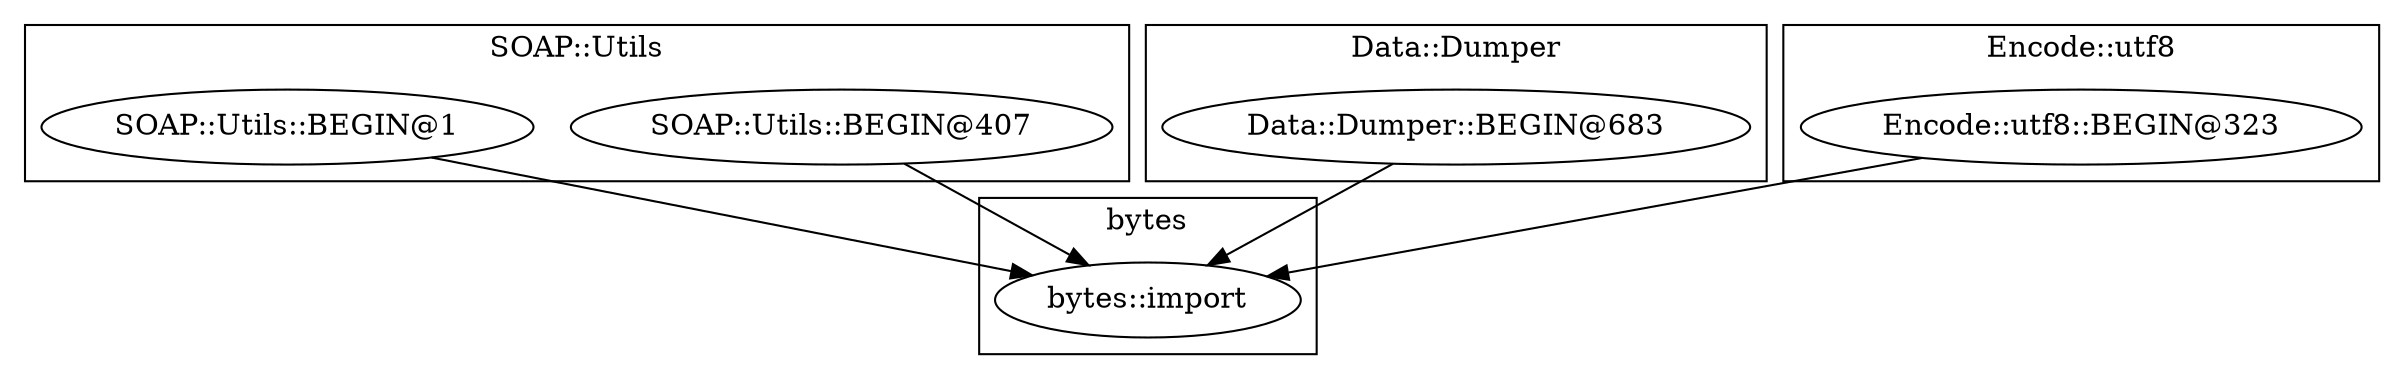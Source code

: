 digraph {
graph [overlap=false]
subgraph cluster_bytes {
	label="bytes";
	"bytes::import";
}
subgraph cluster_SOAP_Utils {
	label="SOAP::Utils";
	"SOAP::Utils::BEGIN@407";
	"SOAP::Utils::BEGIN@1";
}
subgraph cluster_Data_Dumper {
	label="Data::Dumper";
	"Data::Dumper::BEGIN@683";
}
subgraph cluster_Encode_utf8 {
	label="Encode::utf8";
	"Encode::utf8::BEGIN@323";
}
"SOAP::Utils::BEGIN@407" -> "bytes::import";
"Data::Dumper::BEGIN@683" -> "bytes::import";
"SOAP::Utils::BEGIN@1" -> "bytes::import";
"Encode::utf8::BEGIN@323" -> "bytes::import";
}

